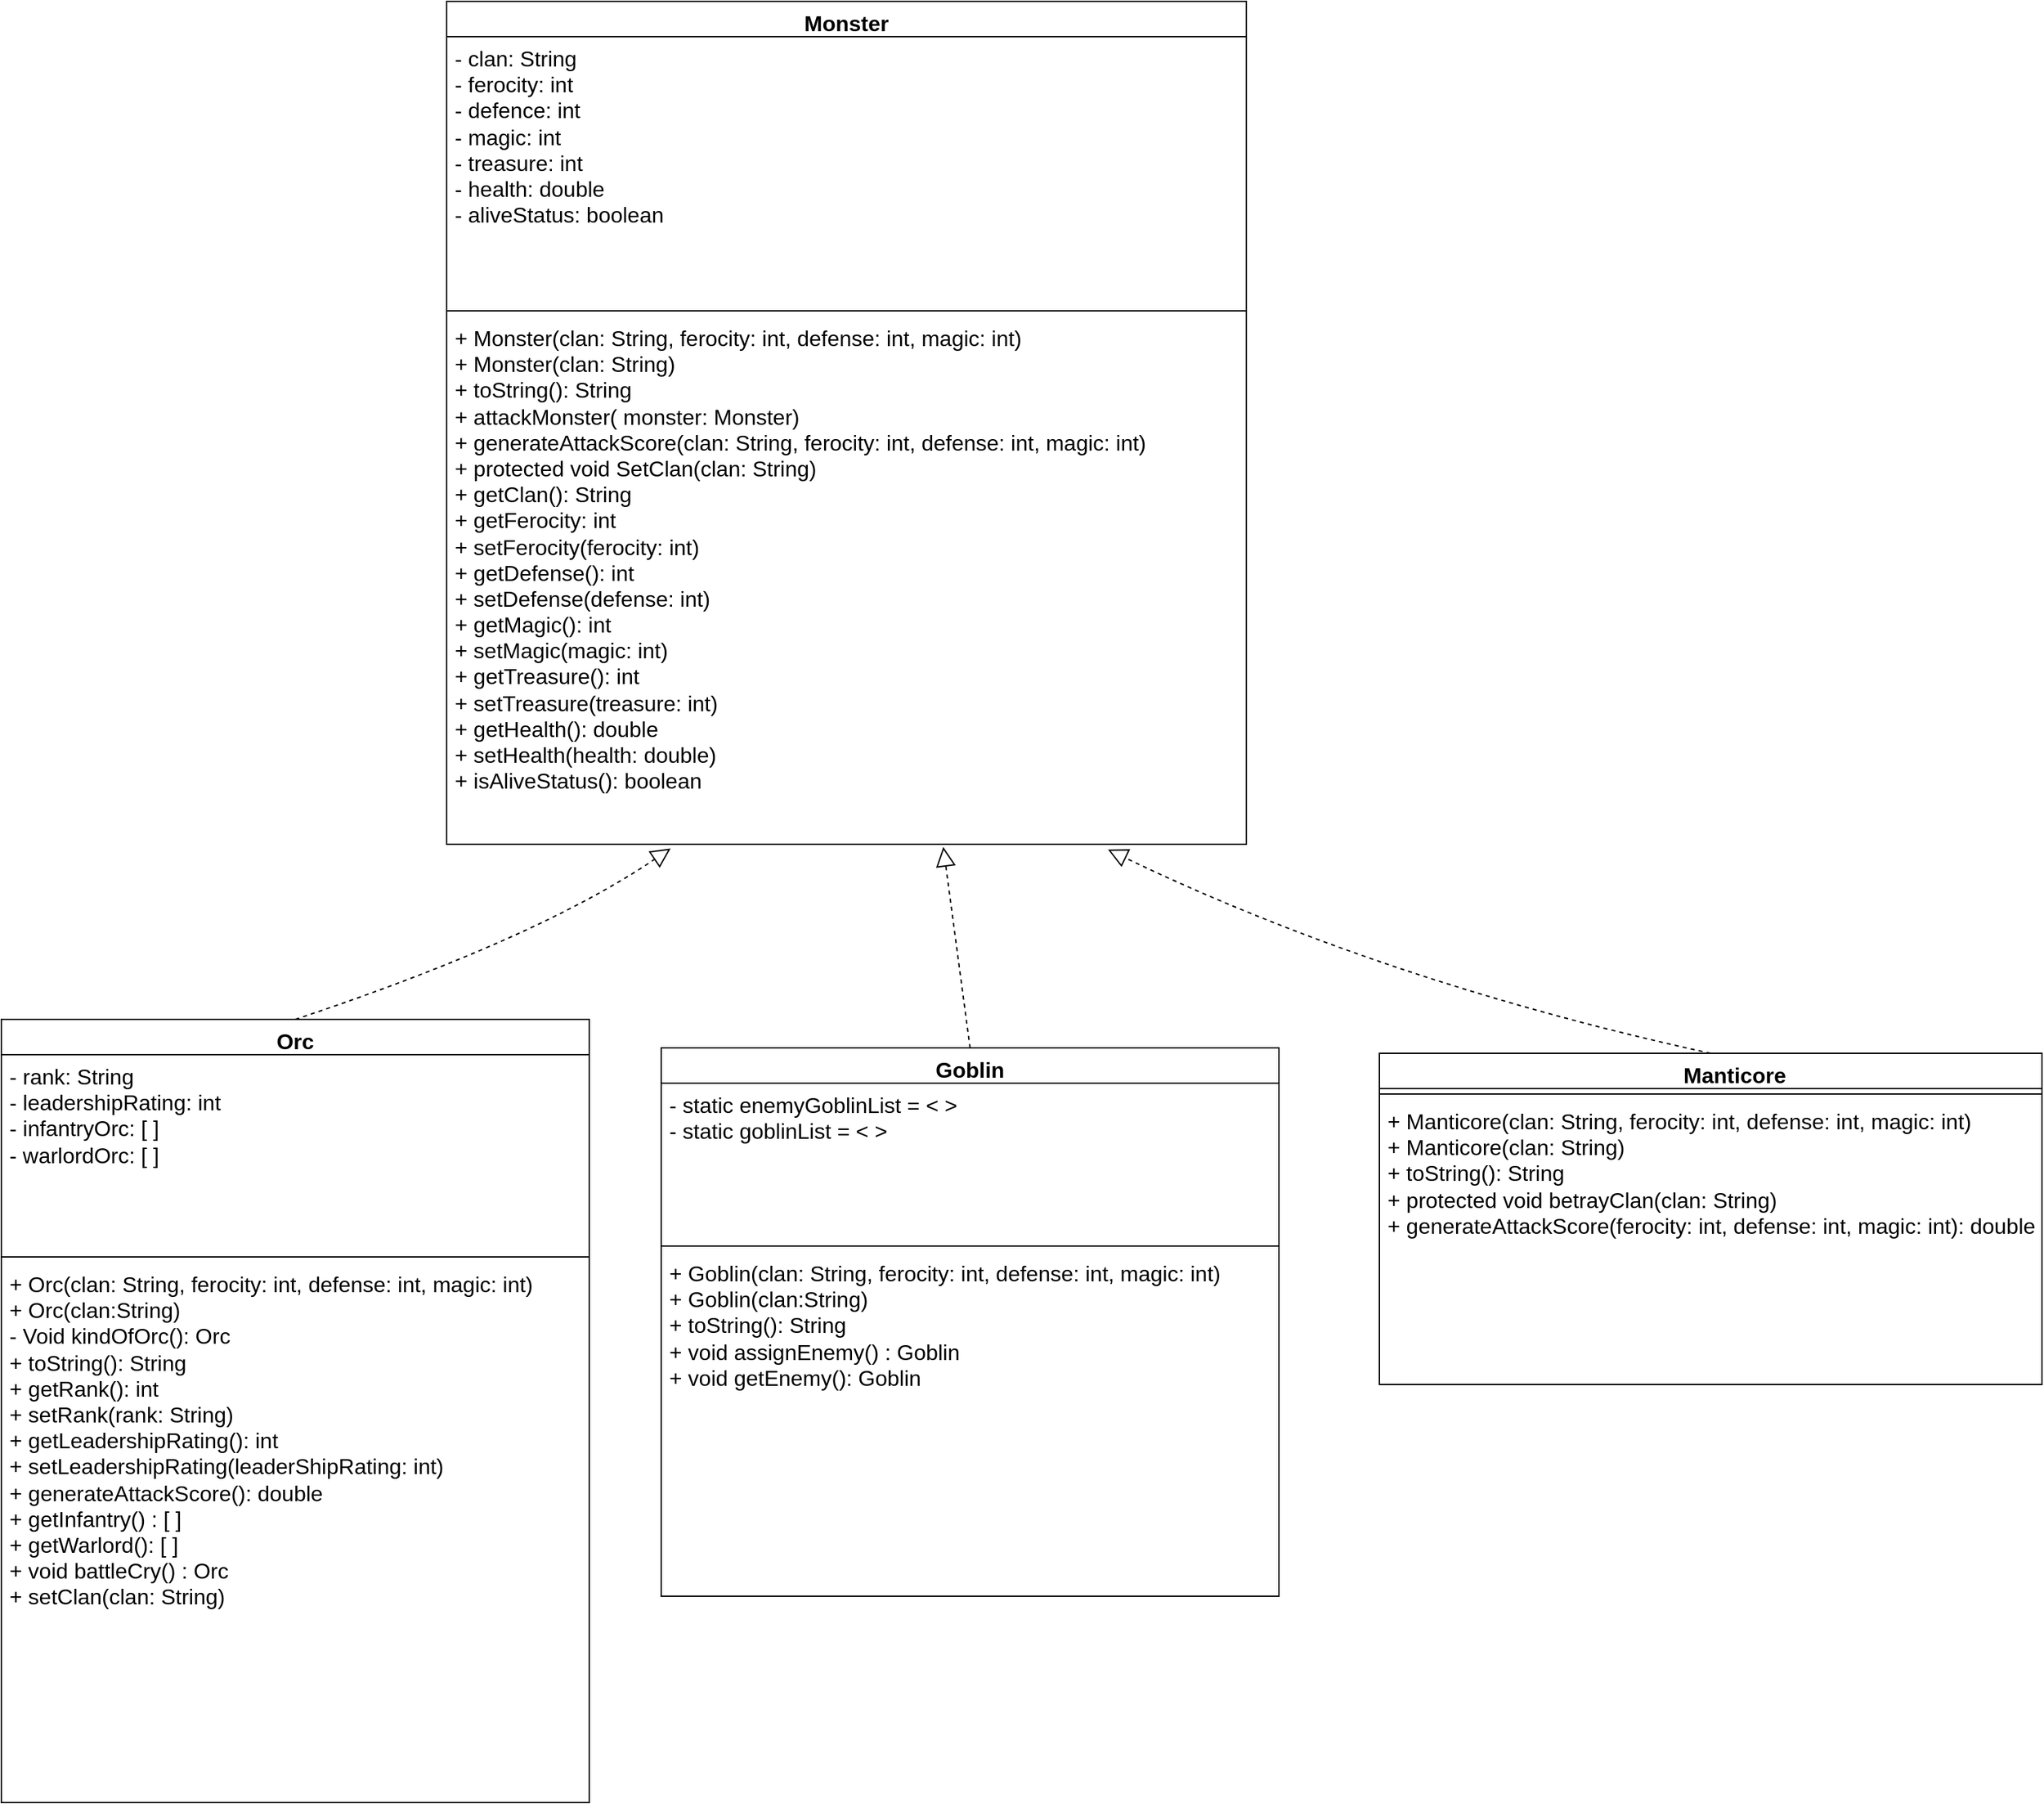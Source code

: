 <mxfile version="21.0.6" type="device"><diagram name="Page-1" id="RfkUhS37UF9Z5CioFx_s"><mxGraphModel dx="1450" dy="1008" grid="0" gridSize="10" guides="1" tooltips="1" connect="1" arrows="1" fold="1" page="0" pageScale="1" pageWidth="850" pageHeight="1100" math="0" shadow="0"><root><mxCell id="0"/><mxCell id="1" parent="0"/><mxCell id="HSg2Q7iOsjirXSjX9aVG-1" value="Monster" style="swimlane;fontStyle=1;align=center;verticalAlign=top;childLayout=stackLayout;horizontal=1;startSize=26;horizontalStack=0;resizeParent=1;resizeParentMax=0;resizeLast=0;collapsible=1;marginBottom=0;whiteSpace=wrap;html=1;fontSize=16;" vertex="1" parent="1"><mxGeometry x="-18" y="-182" width="589" height="621" as="geometry"/></mxCell><mxCell id="HSg2Q7iOsjirXSjX9aVG-2" value="&lt;div&gt;- clan: String&lt;/div&gt;&lt;div&gt;- ferocity: int&lt;/div&gt;&lt;div&gt;- defence: int&lt;/div&gt;&lt;div&gt;- magic: int&lt;/div&gt;&lt;div&gt;- treasure: int&lt;/div&gt;&lt;div&gt;- health: double&lt;/div&gt;&lt;div&gt;- aliveStatus: boolean&lt;br&gt;&lt;/div&gt;" style="text;strokeColor=none;fillColor=none;align=left;verticalAlign=top;spacingLeft=4;spacingRight=4;overflow=hidden;rotatable=0;points=[[0,0.5],[1,0.5]];portConstraint=eastwest;whiteSpace=wrap;html=1;fontSize=16;" vertex="1" parent="HSg2Q7iOsjirXSjX9aVG-1"><mxGeometry y="26" width="589" height="198" as="geometry"/></mxCell><mxCell id="HSg2Q7iOsjirXSjX9aVG-3" value="" style="line;strokeWidth=1;fillColor=none;align=left;verticalAlign=middle;spacingTop=-1;spacingLeft=3;spacingRight=3;rotatable=0;labelPosition=right;points=[];portConstraint=eastwest;strokeColor=inherit;fontSize=16;" vertex="1" parent="HSg2Q7iOsjirXSjX9aVG-1"><mxGeometry y="224" width="589" height="8" as="geometry"/></mxCell><mxCell id="HSg2Q7iOsjirXSjX9aVG-4" value="&lt;div&gt;+ Monster(clan: String, ferocity: int, defense: int, magic: int)&lt;/div&gt;&lt;div&gt;+ Monster(clan: String)&lt;/div&gt;&lt;div&gt;+ toString(): String&lt;/div&gt;&lt;div&gt;+ attackMonster( monster: Monster)&lt;/div&gt;&lt;div&gt;+ generateAttackScore(clan: String, ferocity: int, defense: int, magic: int)&lt;/div&gt;&lt;div&gt;+ protected void SetClan(clan: String)&lt;/div&gt;&lt;div&gt;+ getClan(): String&lt;/div&gt;&lt;div&gt;+ getFerocity: int&lt;/div&gt;&lt;div&gt;+ setFerocity(ferocity: int)&lt;/div&gt;&lt;div&gt;+ getDefense(): int&lt;/div&gt;&lt;div&gt;+ setDefense(defense: int)&lt;/div&gt;&lt;div&gt;+ getMagic(): int&lt;/div&gt;&lt;div&gt;+ setMagic(magic: int)&lt;/div&gt;&lt;div&gt;+ getTreasure(): int&lt;/div&gt;&lt;div&gt;+ setTreasure(treasure: int)&lt;/div&gt;&lt;div&gt;+ getHealth(): double&lt;/div&gt;&lt;div&gt;+ setHealth(health: double)&lt;/div&gt;&lt;div&gt;+ isAliveStatus(): boolean&lt;/div&gt;&lt;div&gt;&lt;br&gt;&lt;/div&gt;" style="text;strokeColor=none;fillColor=none;align=left;verticalAlign=top;spacingLeft=4;spacingRight=4;overflow=hidden;rotatable=0;points=[[0,0.5],[1,0.5]];portConstraint=eastwest;whiteSpace=wrap;html=1;fontSize=16;" vertex="1" parent="HSg2Q7iOsjirXSjX9aVG-1"><mxGeometry y="232" width="589" height="389" as="geometry"/></mxCell><mxCell id="HSg2Q7iOsjirXSjX9aVG-5" value="Orc" style="swimlane;fontStyle=1;align=center;verticalAlign=top;childLayout=stackLayout;horizontal=1;startSize=26;horizontalStack=0;resizeParent=1;resizeParentMax=0;resizeLast=0;collapsible=1;marginBottom=0;whiteSpace=wrap;html=1;fontSize=16;" vertex="1" parent="1"><mxGeometry x="-346" y="568" width="433" height="577" as="geometry"/></mxCell><mxCell id="HSg2Q7iOsjirXSjX9aVG-6" value="&lt;div&gt;- rank: String&lt;/div&gt;&lt;div&gt;- leadershipRating: int&lt;/div&gt;&lt;div&gt;- infantryOrc: [ ]&lt;/div&gt;&lt;div&gt;- warlordOrc: [ ]&lt;br&gt;&lt;/div&gt;" style="text;strokeColor=none;fillColor=none;align=left;verticalAlign=top;spacingLeft=4;spacingRight=4;overflow=hidden;rotatable=0;points=[[0,0.5],[1,0.5]];portConstraint=eastwest;whiteSpace=wrap;html=1;fontSize=16;" vertex="1" parent="HSg2Q7iOsjirXSjX9aVG-5"><mxGeometry y="26" width="433" height="145" as="geometry"/></mxCell><mxCell id="HSg2Q7iOsjirXSjX9aVG-7" value="" style="line;strokeWidth=1;fillColor=none;align=left;verticalAlign=middle;spacingTop=-1;spacingLeft=3;spacingRight=3;rotatable=0;labelPosition=right;points=[];portConstraint=eastwest;strokeColor=inherit;fontSize=16;" vertex="1" parent="HSg2Q7iOsjirXSjX9aVG-5"><mxGeometry y="171" width="433" height="8" as="geometry"/></mxCell><mxCell id="HSg2Q7iOsjirXSjX9aVG-8" value="&lt;div&gt;+ Orc(clan: String, ferocity: int, defense: int, magic: int)&lt;/div&gt;&lt;div&gt;+ Orc(clan:String)&lt;/div&gt;&lt;div&gt;- Void kindOfOrc(): Orc&lt;/div&gt;&lt;div&gt;+ toString(): String&lt;/div&gt;&lt;div&gt;+ getRank(): int&lt;/div&gt;&lt;div&gt;+ setRank(rank: String)&lt;/div&gt;&lt;div&gt;+ getLeadershipRating(): int&lt;/div&gt;&lt;div&gt;+ setLeadershipRating(leaderShipRating: int)&lt;/div&gt;&lt;div&gt;+ generateAttackScore(): double&lt;/div&gt;&lt;div&gt;+ getInfantry() : [ ]&lt;/div&gt;&lt;div&gt;+ getWarlord(): [ ]&lt;br&gt;&lt;/div&gt;&lt;div&gt;+ void battleCry() : Orc&lt;/div&gt;&lt;div&gt;+ setClan(clan: String)&lt;br&gt;&lt;/div&gt;&lt;div&gt;&lt;br&gt;&lt;/div&gt;" style="text;strokeColor=none;fillColor=none;align=left;verticalAlign=top;spacingLeft=4;spacingRight=4;overflow=hidden;rotatable=0;points=[[0,0.5],[1,0.5]];portConstraint=eastwest;whiteSpace=wrap;html=1;fontSize=16;" vertex="1" parent="HSg2Q7iOsjirXSjX9aVG-5"><mxGeometry y="179" width="433" height="398" as="geometry"/></mxCell><mxCell id="HSg2Q7iOsjirXSjX9aVG-9" value="Goblin" style="swimlane;fontStyle=1;align=center;verticalAlign=top;childLayout=stackLayout;horizontal=1;startSize=26;horizontalStack=0;resizeParent=1;resizeParentMax=0;resizeLast=0;collapsible=1;marginBottom=0;whiteSpace=wrap;html=1;fontSize=16;" vertex="1" parent="1"><mxGeometry x="140" y="589" width="455" height="404" as="geometry"/></mxCell><mxCell id="HSg2Q7iOsjirXSjX9aVG-10" value="&lt;div&gt;- static enemyGoblinList = &amp;lt; &amp;gt;&lt;/div&gt;&lt;div&gt;- static goblinList = &amp;lt; &amp;gt;&lt;br&gt;&lt;/div&gt;" style="text;strokeColor=none;fillColor=none;align=left;verticalAlign=top;spacingLeft=4;spacingRight=4;overflow=hidden;rotatable=0;points=[[0,0.5],[1,0.5]];portConstraint=eastwest;whiteSpace=wrap;html=1;fontSize=16;" vertex="1" parent="HSg2Q7iOsjirXSjX9aVG-9"><mxGeometry y="26" width="455" height="116" as="geometry"/></mxCell><mxCell id="HSg2Q7iOsjirXSjX9aVG-11" value="" style="line;strokeWidth=1;fillColor=none;align=left;verticalAlign=middle;spacingTop=-1;spacingLeft=3;spacingRight=3;rotatable=0;labelPosition=right;points=[];portConstraint=eastwest;strokeColor=inherit;fontSize=16;" vertex="1" parent="HSg2Q7iOsjirXSjX9aVG-9"><mxGeometry y="142" width="455" height="8" as="geometry"/></mxCell><mxCell id="HSg2Q7iOsjirXSjX9aVG-12" value="&lt;div&gt;+ Goblin(clan: String, ferocity: int, defense: int, magic: int)&lt;/div&gt;&lt;div&gt;+ Goblin(clan:String)&lt;/div&gt;&lt;div&gt;+ toString(): String&lt;/div&gt;&lt;div&gt;+ void assignEnemy() : Goblin&lt;/div&gt;&lt;div&gt;+ void getEnemy(): Goblin&lt;br&gt;&lt;/div&gt;" style="text;strokeColor=none;fillColor=none;align=left;verticalAlign=top;spacingLeft=4;spacingRight=4;overflow=hidden;rotatable=0;points=[[0,0.5],[1,0.5]];portConstraint=eastwest;whiteSpace=wrap;html=1;fontSize=16;" vertex="1" parent="HSg2Q7iOsjirXSjX9aVG-9"><mxGeometry y="150" width="455" height="254" as="geometry"/></mxCell><mxCell id="HSg2Q7iOsjirXSjX9aVG-13" value="&lt;span style=&quot;white-space: pre;&quot;&gt;&#9;&lt;/span&gt;Manticore" style="swimlane;fontStyle=1;align=center;verticalAlign=top;childLayout=stackLayout;horizontal=1;startSize=26;horizontalStack=0;resizeParent=1;resizeParentMax=0;resizeLast=0;collapsible=1;marginBottom=0;whiteSpace=wrap;html=1;fontSize=16;" vertex="1" parent="1"><mxGeometry x="669" y="593" width="488" height="244" as="geometry"/></mxCell><mxCell id="HSg2Q7iOsjirXSjX9aVG-15" value="" style="line;strokeWidth=1;fillColor=none;align=left;verticalAlign=middle;spacingTop=-1;spacingLeft=3;spacingRight=3;rotatable=0;labelPosition=right;points=[];portConstraint=eastwest;strokeColor=inherit;fontSize=16;" vertex="1" parent="HSg2Q7iOsjirXSjX9aVG-13"><mxGeometry y="26" width="488" height="8" as="geometry"/></mxCell><mxCell id="HSg2Q7iOsjirXSjX9aVG-16" value="&lt;div&gt;+ Manticore(clan: String, ferocity: int, defense: int, magic: int)&lt;/div&gt;&lt;div&gt;+ Manticore(clan: String)&lt;/div&gt;&lt;div&gt;+ toString(): String&lt;/div&gt;&lt;div&gt;+ protected void betrayClan(clan: String)&lt;br&gt;&lt;/div&gt;&lt;div&gt;+ generateAttackScore(ferocity: int, defense: int, magic: int): double&lt;br&gt;&lt;/div&gt;" style="text;strokeColor=none;fillColor=none;align=left;verticalAlign=top;spacingLeft=4;spacingRight=4;overflow=hidden;rotatable=0;points=[[0,0.5],[1,0.5]];portConstraint=eastwest;whiteSpace=wrap;html=1;fontSize=16;" vertex="1" parent="HSg2Q7iOsjirXSjX9aVG-13"><mxGeometry y="34" width="488" height="210" as="geometry"/></mxCell><mxCell id="HSg2Q7iOsjirXSjX9aVG-17" value="" style="endArrow=block;dashed=1;endFill=0;endSize=12;html=1;rounded=0;fontSize=12;curved=1;exitX=0.5;exitY=0;exitDx=0;exitDy=0;entryX=0.28;entryY=1.008;entryDx=0;entryDy=0;entryPerimeter=0;" edge="1" parent="1" source="HSg2Q7iOsjirXSjX9aVG-5" target="HSg2Q7iOsjirXSjX9aVG-4"><mxGeometry width="160" relative="1" as="geometry"><mxPoint x="-12" y="722" as="sourcePoint"/><mxPoint x="148" y="722" as="targetPoint"/><Array as="points"><mxPoint x="48" y="509"/></Array></mxGeometry></mxCell><mxCell id="HSg2Q7iOsjirXSjX9aVG-18" value="" style="endArrow=block;dashed=1;endFill=0;endSize=12;html=1;rounded=0;fontSize=12;curved=1;exitX=0.5;exitY=0;exitDx=0;exitDy=0;entryX=0.621;entryY=1.005;entryDx=0;entryDy=0;entryPerimeter=0;" edge="1" parent="1" source="HSg2Q7iOsjirXSjX9aVG-9" target="HSg2Q7iOsjirXSjX9aVG-4"><mxGeometry width="160" relative="1" as="geometry"><mxPoint x="-12" y="722" as="sourcePoint"/><mxPoint x="296" y="444" as="targetPoint"/></mxGeometry></mxCell><mxCell id="HSg2Q7iOsjirXSjX9aVG-19" value="" style="endArrow=block;dashed=1;endFill=0;endSize=12;html=1;rounded=0;fontSize=12;curved=1;exitX=0.5;exitY=0;exitDx=0;exitDy=0;entryX=0.827;entryY=1.01;entryDx=0;entryDy=0;entryPerimeter=0;" edge="1" parent="1" source="HSg2Q7iOsjirXSjX9aVG-13" target="HSg2Q7iOsjirXSjX9aVG-4"><mxGeometry width="160" relative="1" as="geometry"><mxPoint x="581" y="722" as="sourcePoint"/><mxPoint x="741" y="722" as="targetPoint"/><Array as="points"><mxPoint x="671" y="540"/></Array></mxGeometry></mxCell></root></mxGraphModel></diagram></mxfile>